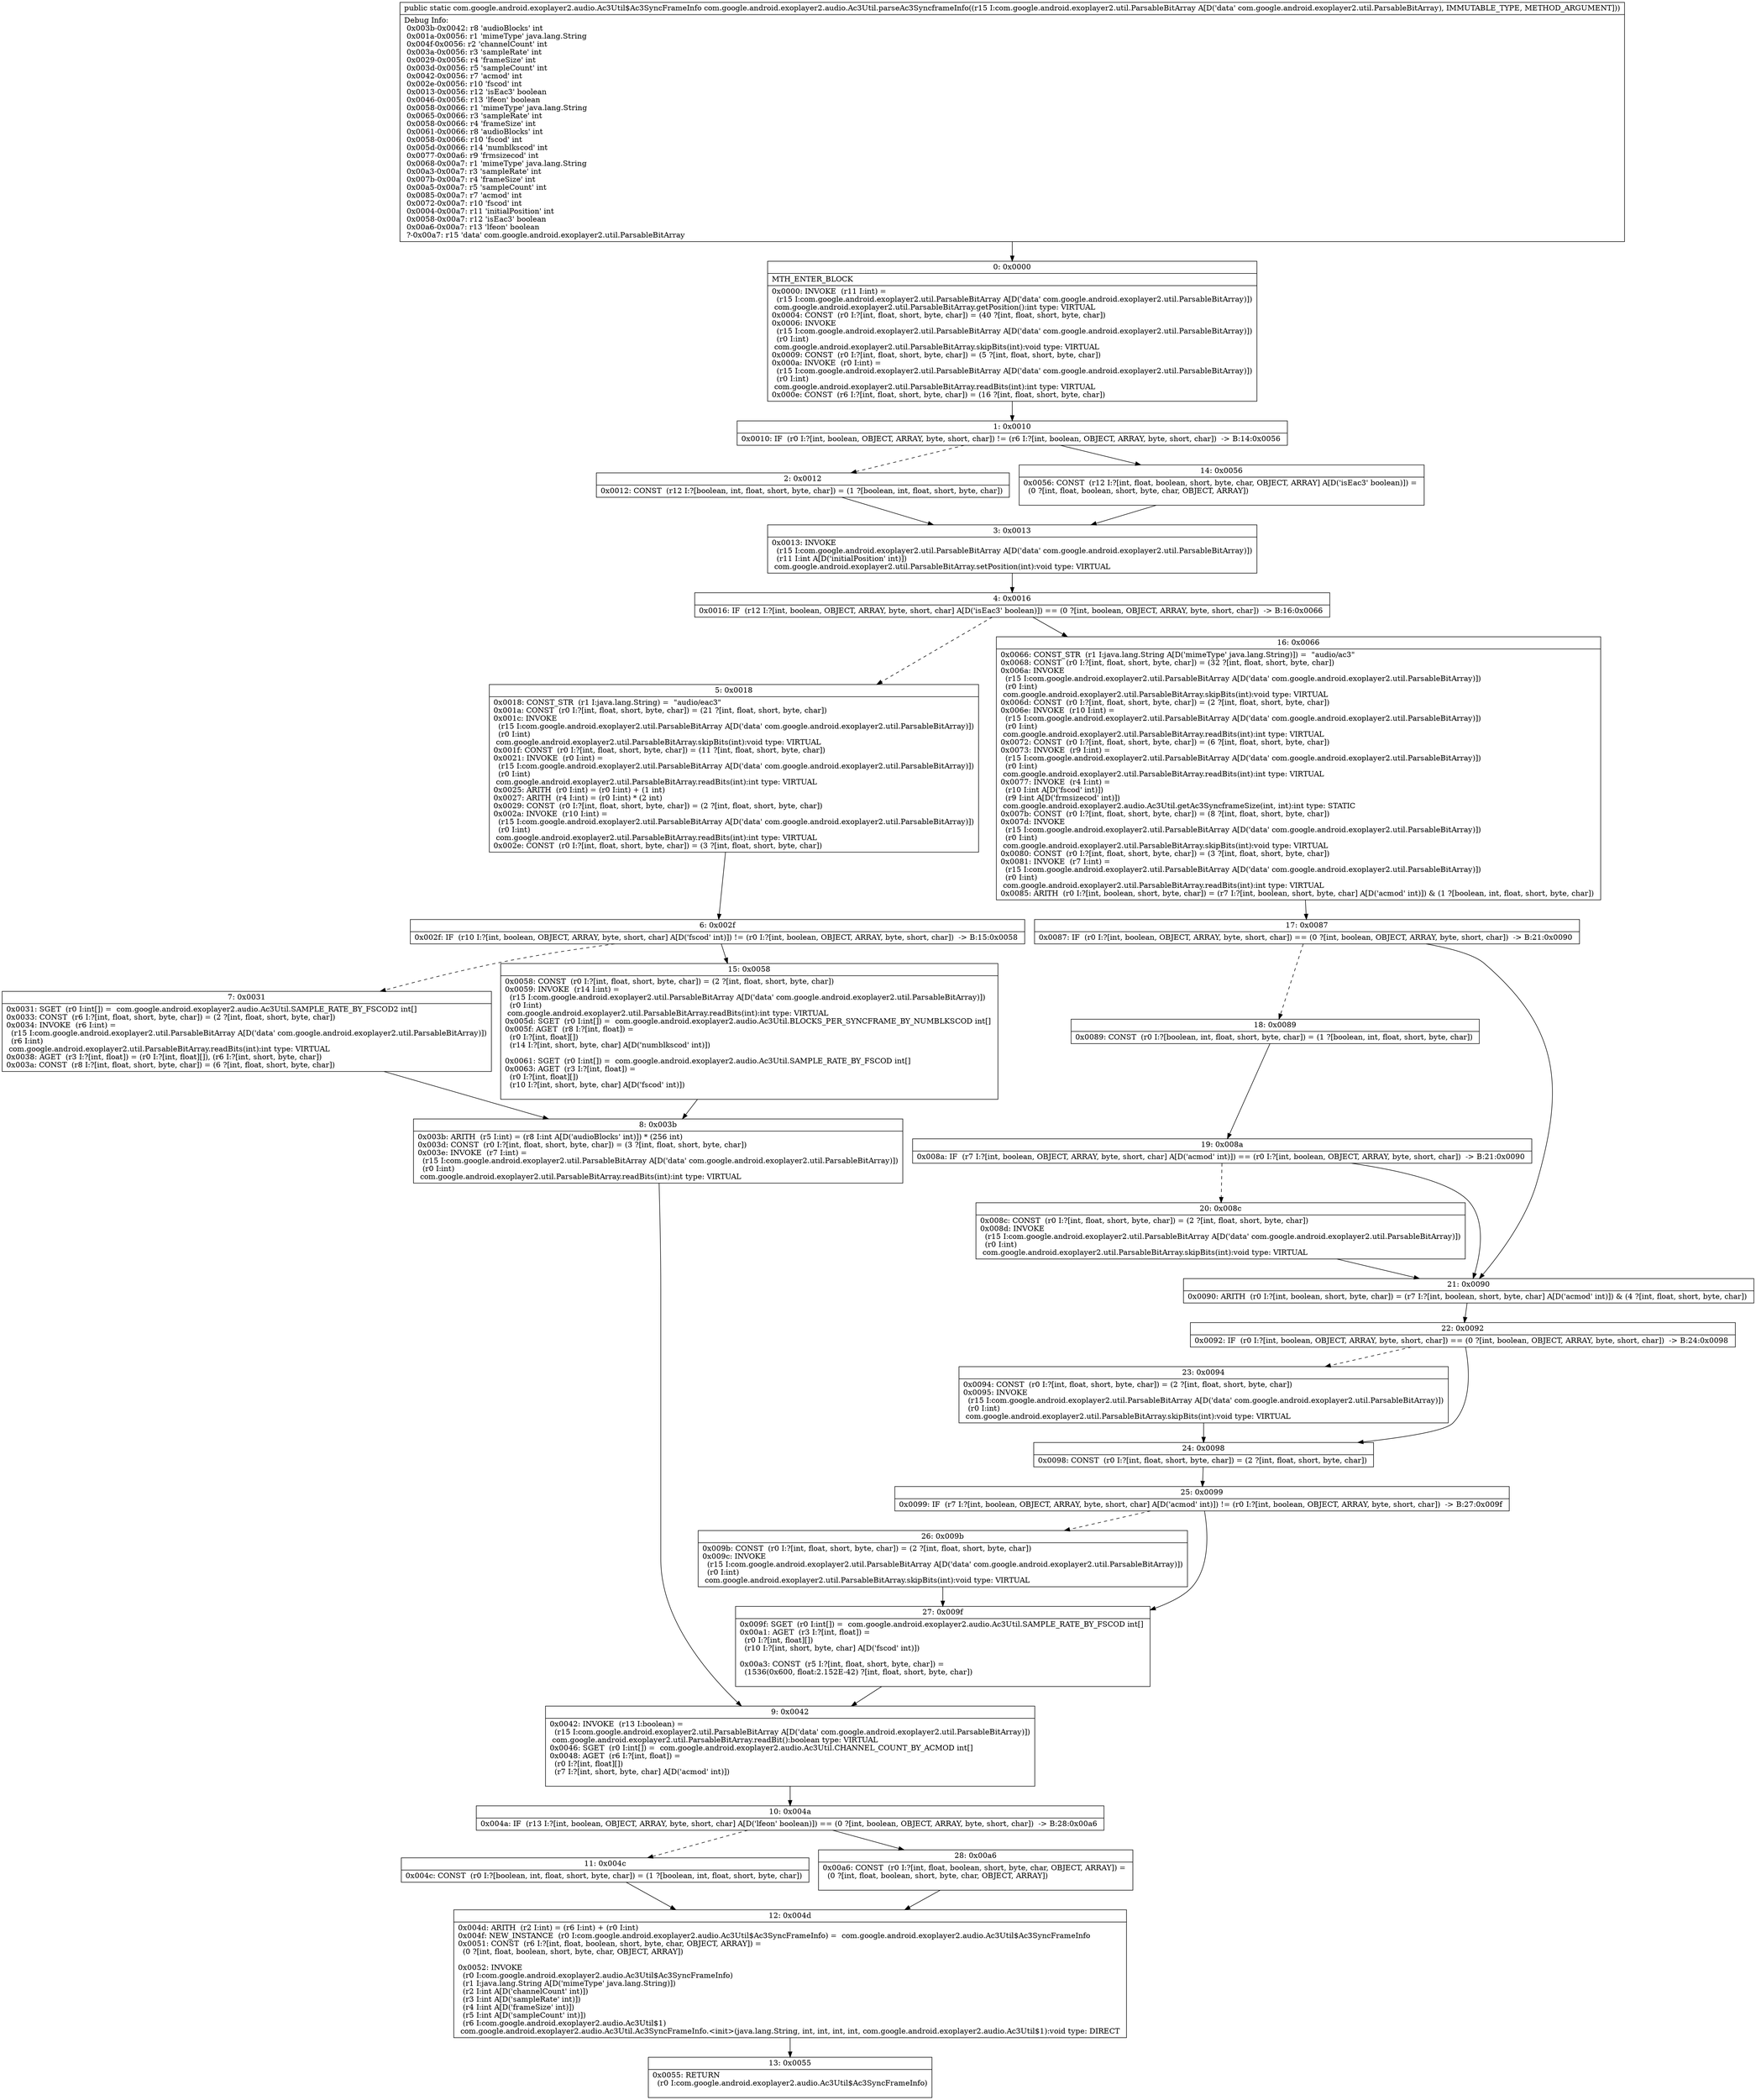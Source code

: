 digraph "CFG forcom.google.android.exoplayer2.audio.Ac3Util.parseAc3SyncframeInfo(Lcom\/google\/android\/exoplayer2\/util\/ParsableBitArray;)Lcom\/google\/android\/exoplayer2\/audio\/Ac3Util$Ac3SyncFrameInfo;" {
Node_0 [shape=record,label="{0\:\ 0x0000|MTH_ENTER_BLOCK\l|0x0000: INVOKE  (r11 I:int) = \l  (r15 I:com.google.android.exoplayer2.util.ParsableBitArray A[D('data' com.google.android.exoplayer2.util.ParsableBitArray)])\l com.google.android.exoplayer2.util.ParsableBitArray.getPosition():int type: VIRTUAL \l0x0004: CONST  (r0 I:?[int, float, short, byte, char]) = (40 ?[int, float, short, byte, char]) \l0x0006: INVOKE  \l  (r15 I:com.google.android.exoplayer2.util.ParsableBitArray A[D('data' com.google.android.exoplayer2.util.ParsableBitArray)])\l  (r0 I:int)\l com.google.android.exoplayer2.util.ParsableBitArray.skipBits(int):void type: VIRTUAL \l0x0009: CONST  (r0 I:?[int, float, short, byte, char]) = (5 ?[int, float, short, byte, char]) \l0x000a: INVOKE  (r0 I:int) = \l  (r15 I:com.google.android.exoplayer2.util.ParsableBitArray A[D('data' com.google.android.exoplayer2.util.ParsableBitArray)])\l  (r0 I:int)\l com.google.android.exoplayer2.util.ParsableBitArray.readBits(int):int type: VIRTUAL \l0x000e: CONST  (r6 I:?[int, float, short, byte, char]) = (16 ?[int, float, short, byte, char]) \l}"];
Node_1 [shape=record,label="{1\:\ 0x0010|0x0010: IF  (r0 I:?[int, boolean, OBJECT, ARRAY, byte, short, char]) != (r6 I:?[int, boolean, OBJECT, ARRAY, byte, short, char])  \-\> B:14:0x0056 \l}"];
Node_2 [shape=record,label="{2\:\ 0x0012|0x0012: CONST  (r12 I:?[boolean, int, float, short, byte, char]) = (1 ?[boolean, int, float, short, byte, char]) \l}"];
Node_3 [shape=record,label="{3\:\ 0x0013|0x0013: INVOKE  \l  (r15 I:com.google.android.exoplayer2.util.ParsableBitArray A[D('data' com.google.android.exoplayer2.util.ParsableBitArray)])\l  (r11 I:int A[D('initialPosition' int)])\l com.google.android.exoplayer2.util.ParsableBitArray.setPosition(int):void type: VIRTUAL \l}"];
Node_4 [shape=record,label="{4\:\ 0x0016|0x0016: IF  (r12 I:?[int, boolean, OBJECT, ARRAY, byte, short, char] A[D('isEac3' boolean)]) == (0 ?[int, boolean, OBJECT, ARRAY, byte, short, char])  \-\> B:16:0x0066 \l}"];
Node_5 [shape=record,label="{5\:\ 0x0018|0x0018: CONST_STR  (r1 I:java.lang.String) =  \"audio\/eac3\" \l0x001a: CONST  (r0 I:?[int, float, short, byte, char]) = (21 ?[int, float, short, byte, char]) \l0x001c: INVOKE  \l  (r15 I:com.google.android.exoplayer2.util.ParsableBitArray A[D('data' com.google.android.exoplayer2.util.ParsableBitArray)])\l  (r0 I:int)\l com.google.android.exoplayer2.util.ParsableBitArray.skipBits(int):void type: VIRTUAL \l0x001f: CONST  (r0 I:?[int, float, short, byte, char]) = (11 ?[int, float, short, byte, char]) \l0x0021: INVOKE  (r0 I:int) = \l  (r15 I:com.google.android.exoplayer2.util.ParsableBitArray A[D('data' com.google.android.exoplayer2.util.ParsableBitArray)])\l  (r0 I:int)\l com.google.android.exoplayer2.util.ParsableBitArray.readBits(int):int type: VIRTUAL \l0x0025: ARITH  (r0 I:int) = (r0 I:int) + (1 int) \l0x0027: ARITH  (r4 I:int) = (r0 I:int) * (2 int) \l0x0029: CONST  (r0 I:?[int, float, short, byte, char]) = (2 ?[int, float, short, byte, char]) \l0x002a: INVOKE  (r10 I:int) = \l  (r15 I:com.google.android.exoplayer2.util.ParsableBitArray A[D('data' com.google.android.exoplayer2.util.ParsableBitArray)])\l  (r0 I:int)\l com.google.android.exoplayer2.util.ParsableBitArray.readBits(int):int type: VIRTUAL \l0x002e: CONST  (r0 I:?[int, float, short, byte, char]) = (3 ?[int, float, short, byte, char]) \l}"];
Node_6 [shape=record,label="{6\:\ 0x002f|0x002f: IF  (r10 I:?[int, boolean, OBJECT, ARRAY, byte, short, char] A[D('fscod' int)]) != (r0 I:?[int, boolean, OBJECT, ARRAY, byte, short, char])  \-\> B:15:0x0058 \l}"];
Node_7 [shape=record,label="{7\:\ 0x0031|0x0031: SGET  (r0 I:int[]) =  com.google.android.exoplayer2.audio.Ac3Util.SAMPLE_RATE_BY_FSCOD2 int[] \l0x0033: CONST  (r6 I:?[int, float, short, byte, char]) = (2 ?[int, float, short, byte, char]) \l0x0034: INVOKE  (r6 I:int) = \l  (r15 I:com.google.android.exoplayer2.util.ParsableBitArray A[D('data' com.google.android.exoplayer2.util.ParsableBitArray)])\l  (r6 I:int)\l com.google.android.exoplayer2.util.ParsableBitArray.readBits(int):int type: VIRTUAL \l0x0038: AGET  (r3 I:?[int, float]) = (r0 I:?[int, float][]), (r6 I:?[int, short, byte, char]) \l0x003a: CONST  (r8 I:?[int, float, short, byte, char]) = (6 ?[int, float, short, byte, char]) \l}"];
Node_8 [shape=record,label="{8\:\ 0x003b|0x003b: ARITH  (r5 I:int) = (r8 I:int A[D('audioBlocks' int)]) * (256 int) \l0x003d: CONST  (r0 I:?[int, float, short, byte, char]) = (3 ?[int, float, short, byte, char]) \l0x003e: INVOKE  (r7 I:int) = \l  (r15 I:com.google.android.exoplayer2.util.ParsableBitArray A[D('data' com.google.android.exoplayer2.util.ParsableBitArray)])\l  (r0 I:int)\l com.google.android.exoplayer2.util.ParsableBitArray.readBits(int):int type: VIRTUAL \l}"];
Node_9 [shape=record,label="{9\:\ 0x0042|0x0042: INVOKE  (r13 I:boolean) = \l  (r15 I:com.google.android.exoplayer2.util.ParsableBitArray A[D('data' com.google.android.exoplayer2.util.ParsableBitArray)])\l com.google.android.exoplayer2.util.ParsableBitArray.readBit():boolean type: VIRTUAL \l0x0046: SGET  (r0 I:int[]) =  com.google.android.exoplayer2.audio.Ac3Util.CHANNEL_COUNT_BY_ACMOD int[] \l0x0048: AGET  (r6 I:?[int, float]) = \l  (r0 I:?[int, float][])\l  (r7 I:?[int, short, byte, char] A[D('acmod' int)])\l \l}"];
Node_10 [shape=record,label="{10\:\ 0x004a|0x004a: IF  (r13 I:?[int, boolean, OBJECT, ARRAY, byte, short, char] A[D('lfeon' boolean)]) == (0 ?[int, boolean, OBJECT, ARRAY, byte, short, char])  \-\> B:28:0x00a6 \l}"];
Node_11 [shape=record,label="{11\:\ 0x004c|0x004c: CONST  (r0 I:?[boolean, int, float, short, byte, char]) = (1 ?[boolean, int, float, short, byte, char]) \l}"];
Node_12 [shape=record,label="{12\:\ 0x004d|0x004d: ARITH  (r2 I:int) = (r6 I:int) + (r0 I:int) \l0x004f: NEW_INSTANCE  (r0 I:com.google.android.exoplayer2.audio.Ac3Util$Ac3SyncFrameInfo) =  com.google.android.exoplayer2.audio.Ac3Util$Ac3SyncFrameInfo \l0x0051: CONST  (r6 I:?[int, float, boolean, short, byte, char, OBJECT, ARRAY]) = \l  (0 ?[int, float, boolean, short, byte, char, OBJECT, ARRAY])\l \l0x0052: INVOKE  \l  (r0 I:com.google.android.exoplayer2.audio.Ac3Util$Ac3SyncFrameInfo)\l  (r1 I:java.lang.String A[D('mimeType' java.lang.String)])\l  (r2 I:int A[D('channelCount' int)])\l  (r3 I:int A[D('sampleRate' int)])\l  (r4 I:int A[D('frameSize' int)])\l  (r5 I:int A[D('sampleCount' int)])\l  (r6 I:com.google.android.exoplayer2.audio.Ac3Util$1)\l com.google.android.exoplayer2.audio.Ac3Util.Ac3SyncFrameInfo.\<init\>(java.lang.String, int, int, int, int, com.google.android.exoplayer2.audio.Ac3Util$1):void type: DIRECT \l}"];
Node_13 [shape=record,label="{13\:\ 0x0055|0x0055: RETURN  \l  (r0 I:com.google.android.exoplayer2.audio.Ac3Util$Ac3SyncFrameInfo)\l \l}"];
Node_14 [shape=record,label="{14\:\ 0x0056|0x0056: CONST  (r12 I:?[int, float, boolean, short, byte, char, OBJECT, ARRAY] A[D('isEac3' boolean)]) = \l  (0 ?[int, float, boolean, short, byte, char, OBJECT, ARRAY])\l \l}"];
Node_15 [shape=record,label="{15\:\ 0x0058|0x0058: CONST  (r0 I:?[int, float, short, byte, char]) = (2 ?[int, float, short, byte, char]) \l0x0059: INVOKE  (r14 I:int) = \l  (r15 I:com.google.android.exoplayer2.util.ParsableBitArray A[D('data' com.google.android.exoplayer2.util.ParsableBitArray)])\l  (r0 I:int)\l com.google.android.exoplayer2.util.ParsableBitArray.readBits(int):int type: VIRTUAL \l0x005d: SGET  (r0 I:int[]) =  com.google.android.exoplayer2.audio.Ac3Util.BLOCKS_PER_SYNCFRAME_BY_NUMBLKSCOD int[] \l0x005f: AGET  (r8 I:?[int, float]) = \l  (r0 I:?[int, float][])\l  (r14 I:?[int, short, byte, char] A[D('numblkscod' int)])\l \l0x0061: SGET  (r0 I:int[]) =  com.google.android.exoplayer2.audio.Ac3Util.SAMPLE_RATE_BY_FSCOD int[] \l0x0063: AGET  (r3 I:?[int, float]) = \l  (r0 I:?[int, float][])\l  (r10 I:?[int, short, byte, char] A[D('fscod' int)])\l \l}"];
Node_16 [shape=record,label="{16\:\ 0x0066|0x0066: CONST_STR  (r1 I:java.lang.String A[D('mimeType' java.lang.String)]) =  \"audio\/ac3\" \l0x0068: CONST  (r0 I:?[int, float, short, byte, char]) = (32 ?[int, float, short, byte, char]) \l0x006a: INVOKE  \l  (r15 I:com.google.android.exoplayer2.util.ParsableBitArray A[D('data' com.google.android.exoplayer2.util.ParsableBitArray)])\l  (r0 I:int)\l com.google.android.exoplayer2.util.ParsableBitArray.skipBits(int):void type: VIRTUAL \l0x006d: CONST  (r0 I:?[int, float, short, byte, char]) = (2 ?[int, float, short, byte, char]) \l0x006e: INVOKE  (r10 I:int) = \l  (r15 I:com.google.android.exoplayer2.util.ParsableBitArray A[D('data' com.google.android.exoplayer2.util.ParsableBitArray)])\l  (r0 I:int)\l com.google.android.exoplayer2.util.ParsableBitArray.readBits(int):int type: VIRTUAL \l0x0072: CONST  (r0 I:?[int, float, short, byte, char]) = (6 ?[int, float, short, byte, char]) \l0x0073: INVOKE  (r9 I:int) = \l  (r15 I:com.google.android.exoplayer2.util.ParsableBitArray A[D('data' com.google.android.exoplayer2.util.ParsableBitArray)])\l  (r0 I:int)\l com.google.android.exoplayer2.util.ParsableBitArray.readBits(int):int type: VIRTUAL \l0x0077: INVOKE  (r4 I:int) = \l  (r10 I:int A[D('fscod' int)])\l  (r9 I:int A[D('frmsizecod' int)])\l com.google.android.exoplayer2.audio.Ac3Util.getAc3SyncframeSize(int, int):int type: STATIC \l0x007b: CONST  (r0 I:?[int, float, short, byte, char]) = (8 ?[int, float, short, byte, char]) \l0x007d: INVOKE  \l  (r15 I:com.google.android.exoplayer2.util.ParsableBitArray A[D('data' com.google.android.exoplayer2.util.ParsableBitArray)])\l  (r0 I:int)\l com.google.android.exoplayer2.util.ParsableBitArray.skipBits(int):void type: VIRTUAL \l0x0080: CONST  (r0 I:?[int, float, short, byte, char]) = (3 ?[int, float, short, byte, char]) \l0x0081: INVOKE  (r7 I:int) = \l  (r15 I:com.google.android.exoplayer2.util.ParsableBitArray A[D('data' com.google.android.exoplayer2.util.ParsableBitArray)])\l  (r0 I:int)\l com.google.android.exoplayer2.util.ParsableBitArray.readBits(int):int type: VIRTUAL \l0x0085: ARITH  (r0 I:?[int, boolean, short, byte, char]) = (r7 I:?[int, boolean, short, byte, char] A[D('acmod' int)]) & (1 ?[boolean, int, float, short, byte, char]) \l}"];
Node_17 [shape=record,label="{17\:\ 0x0087|0x0087: IF  (r0 I:?[int, boolean, OBJECT, ARRAY, byte, short, char]) == (0 ?[int, boolean, OBJECT, ARRAY, byte, short, char])  \-\> B:21:0x0090 \l}"];
Node_18 [shape=record,label="{18\:\ 0x0089|0x0089: CONST  (r0 I:?[boolean, int, float, short, byte, char]) = (1 ?[boolean, int, float, short, byte, char]) \l}"];
Node_19 [shape=record,label="{19\:\ 0x008a|0x008a: IF  (r7 I:?[int, boolean, OBJECT, ARRAY, byte, short, char] A[D('acmod' int)]) == (r0 I:?[int, boolean, OBJECT, ARRAY, byte, short, char])  \-\> B:21:0x0090 \l}"];
Node_20 [shape=record,label="{20\:\ 0x008c|0x008c: CONST  (r0 I:?[int, float, short, byte, char]) = (2 ?[int, float, short, byte, char]) \l0x008d: INVOKE  \l  (r15 I:com.google.android.exoplayer2.util.ParsableBitArray A[D('data' com.google.android.exoplayer2.util.ParsableBitArray)])\l  (r0 I:int)\l com.google.android.exoplayer2.util.ParsableBitArray.skipBits(int):void type: VIRTUAL \l}"];
Node_21 [shape=record,label="{21\:\ 0x0090|0x0090: ARITH  (r0 I:?[int, boolean, short, byte, char]) = (r7 I:?[int, boolean, short, byte, char] A[D('acmod' int)]) & (4 ?[int, float, short, byte, char]) \l}"];
Node_22 [shape=record,label="{22\:\ 0x0092|0x0092: IF  (r0 I:?[int, boolean, OBJECT, ARRAY, byte, short, char]) == (0 ?[int, boolean, OBJECT, ARRAY, byte, short, char])  \-\> B:24:0x0098 \l}"];
Node_23 [shape=record,label="{23\:\ 0x0094|0x0094: CONST  (r0 I:?[int, float, short, byte, char]) = (2 ?[int, float, short, byte, char]) \l0x0095: INVOKE  \l  (r15 I:com.google.android.exoplayer2.util.ParsableBitArray A[D('data' com.google.android.exoplayer2.util.ParsableBitArray)])\l  (r0 I:int)\l com.google.android.exoplayer2.util.ParsableBitArray.skipBits(int):void type: VIRTUAL \l}"];
Node_24 [shape=record,label="{24\:\ 0x0098|0x0098: CONST  (r0 I:?[int, float, short, byte, char]) = (2 ?[int, float, short, byte, char]) \l}"];
Node_25 [shape=record,label="{25\:\ 0x0099|0x0099: IF  (r7 I:?[int, boolean, OBJECT, ARRAY, byte, short, char] A[D('acmod' int)]) != (r0 I:?[int, boolean, OBJECT, ARRAY, byte, short, char])  \-\> B:27:0x009f \l}"];
Node_26 [shape=record,label="{26\:\ 0x009b|0x009b: CONST  (r0 I:?[int, float, short, byte, char]) = (2 ?[int, float, short, byte, char]) \l0x009c: INVOKE  \l  (r15 I:com.google.android.exoplayer2.util.ParsableBitArray A[D('data' com.google.android.exoplayer2.util.ParsableBitArray)])\l  (r0 I:int)\l com.google.android.exoplayer2.util.ParsableBitArray.skipBits(int):void type: VIRTUAL \l}"];
Node_27 [shape=record,label="{27\:\ 0x009f|0x009f: SGET  (r0 I:int[]) =  com.google.android.exoplayer2.audio.Ac3Util.SAMPLE_RATE_BY_FSCOD int[] \l0x00a1: AGET  (r3 I:?[int, float]) = \l  (r0 I:?[int, float][])\l  (r10 I:?[int, short, byte, char] A[D('fscod' int)])\l \l0x00a3: CONST  (r5 I:?[int, float, short, byte, char]) = \l  (1536(0x600, float:2.152E\-42) ?[int, float, short, byte, char])\l \l}"];
Node_28 [shape=record,label="{28\:\ 0x00a6|0x00a6: CONST  (r0 I:?[int, float, boolean, short, byte, char, OBJECT, ARRAY]) = \l  (0 ?[int, float, boolean, short, byte, char, OBJECT, ARRAY])\l \l}"];
MethodNode[shape=record,label="{public static com.google.android.exoplayer2.audio.Ac3Util$Ac3SyncFrameInfo com.google.android.exoplayer2.audio.Ac3Util.parseAc3SyncframeInfo((r15 I:com.google.android.exoplayer2.util.ParsableBitArray A[D('data' com.google.android.exoplayer2.util.ParsableBitArray), IMMUTABLE_TYPE, METHOD_ARGUMENT]))  | Debug Info:\l  0x003b\-0x0042: r8 'audioBlocks' int\l  0x001a\-0x0056: r1 'mimeType' java.lang.String\l  0x004f\-0x0056: r2 'channelCount' int\l  0x003a\-0x0056: r3 'sampleRate' int\l  0x0029\-0x0056: r4 'frameSize' int\l  0x003d\-0x0056: r5 'sampleCount' int\l  0x0042\-0x0056: r7 'acmod' int\l  0x002e\-0x0056: r10 'fscod' int\l  0x0013\-0x0056: r12 'isEac3' boolean\l  0x0046\-0x0056: r13 'lfeon' boolean\l  0x0058\-0x0066: r1 'mimeType' java.lang.String\l  0x0065\-0x0066: r3 'sampleRate' int\l  0x0058\-0x0066: r4 'frameSize' int\l  0x0061\-0x0066: r8 'audioBlocks' int\l  0x0058\-0x0066: r10 'fscod' int\l  0x005d\-0x0066: r14 'numblkscod' int\l  0x0077\-0x00a6: r9 'frmsizecod' int\l  0x0068\-0x00a7: r1 'mimeType' java.lang.String\l  0x00a3\-0x00a7: r3 'sampleRate' int\l  0x007b\-0x00a7: r4 'frameSize' int\l  0x00a5\-0x00a7: r5 'sampleCount' int\l  0x0085\-0x00a7: r7 'acmod' int\l  0x0072\-0x00a7: r10 'fscod' int\l  0x0004\-0x00a7: r11 'initialPosition' int\l  0x0058\-0x00a7: r12 'isEac3' boolean\l  0x00a6\-0x00a7: r13 'lfeon' boolean\l  ?\-0x00a7: r15 'data' com.google.android.exoplayer2.util.ParsableBitArray\l}"];
MethodNode -> Node_0;
Node_0 -> Node_1;
Node_1 -> Node_2[style=dashed];
Node_1 -> Node_14;
Node_2 -> Node_3;
Node_3 -> Node_4;
Node_4 -> Node_5[style=dashed];
Node_4 -> Node_16;
Node_5 -> Node_6;
Node_6 -> Node_7[style=dashed];
Node_6 -> Node_15;
Node_7 -> Node_8;
Node_8 -> Node_9;
Node_9 -> Node_10;
Node_10 -> Node_11[style=dashed];
Node_10 -> Node_28;
Node_11 -> Node_12;
Node_12 -> Node_13;
Node_14 -> Node_3;
Node_15 -> Node_8;
Node_16 -> Node_17;
Node_17 -> Node_18[style=dashed];
Node_17 -> Node_21;
Node_18 -> Node_19;
Node_19 -> Node_20[style=dashed];
Node_19 -> Node_21;
Node_20 -> Node_21;
Node_21 -> Node_22;
Node_22 -> Node_23[style=dashed];
Node_22 -> Node_24;
Node_23 -> Node_24;
Node_24 -> Node_25;
Node_25 -> Node_26[style=dashed];
Node_25 -> Node_27;
Node_26 -> Node_27;
Node_27 -> Node_9;
Node_28 -> Node_12;
}

